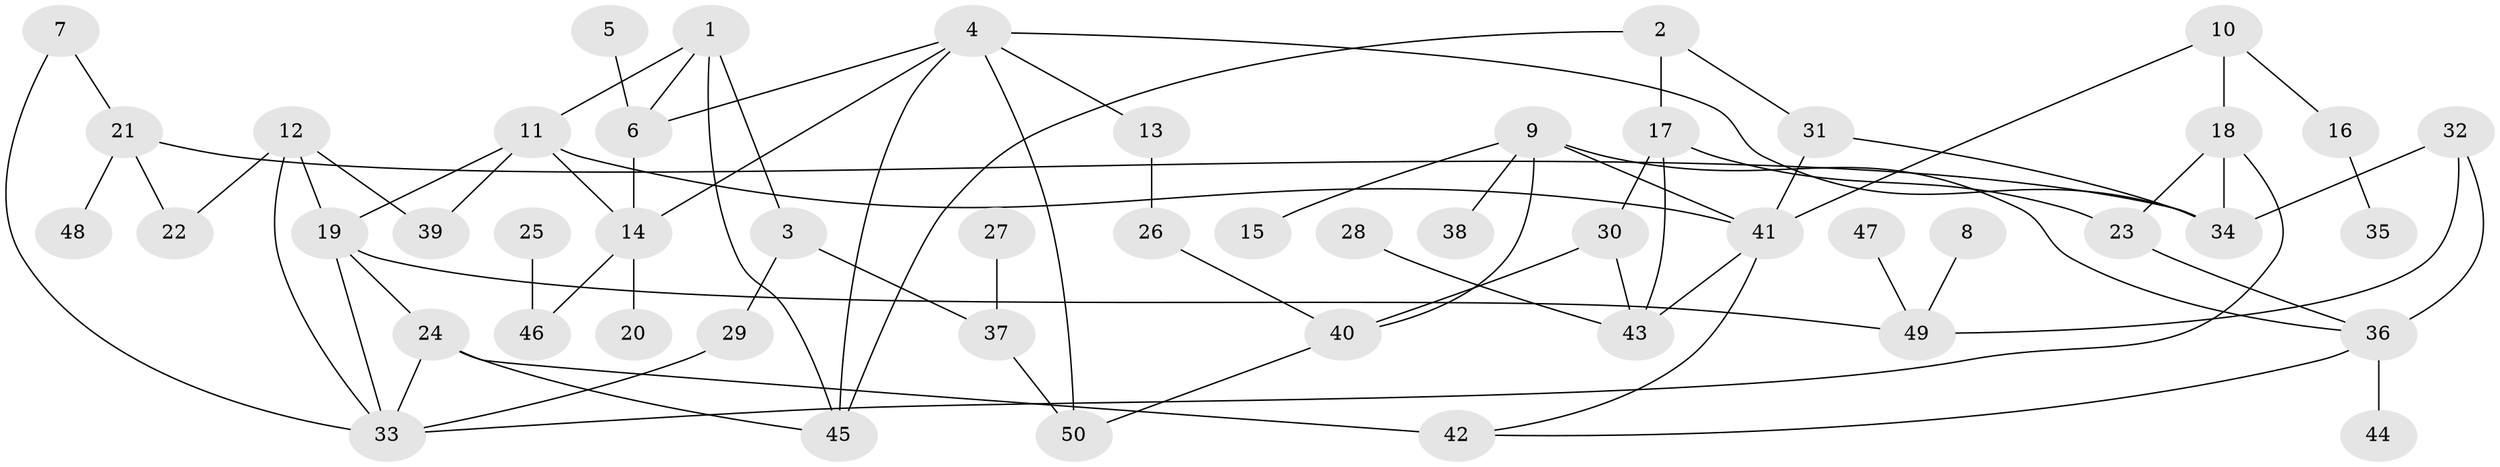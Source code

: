 // original degree distribution, {6: 0.07317073170731707, 5: 0.07317073170731707, 4: 0.10975609756097561, 3: 0.21951219512195122, 1: 0.3170731707317073, 2: 0.2073170731707317}
// Generated by graph-tools (version 1.1) at 2025/36/03/04/25 23:36:04]
// undirected, 50 vertices, 75 edges
graph export_dot {
  node [color=gray90,style=filled];
  1;
  2;
  3;
  4;
  5;
  6;
  7;
  8;
  9;
  10;
  11;
  12;
  13;
  14;
  15;
  16;
  17;
  18;
  19;
  20;
  21;
  22;
  23;
  24;
  25;
  26;
  27;
  28;
  29;
  30;
  31;
  32;
  33;
  34;
  35;
  36;
  37;
  38;
  39;
  40;
  41;
  42;
  43;
  44;
  45;
  46;
  47;
  48;
  49;
  50;
  1 -- 3 [weight=1.0];
  1 -- 6 [weight=1.0];
  1 -- 11 [weight=1.0];
  1 -- 45 [weight=1.0];
  2 -- 17 [weight=1.0];
  2 -- 31 [weight=1.0];
  2 -- 45 [weight=1.0];
  3 -- 29 [weight=1.0];
  3 -- 37 [weight=1.0];
  4 -- 6 [weight=1.0];
  4 -- 13 [weight=1.0];
  4 -- 14 [weight=1.0];
  4 -- 34 [weight=1.0];
  4 -- 45 [weight=1.0];
  4 -- 50 [weight=1.0];
  5 -- 6 [weight=1.0];
  6 -- 14 [weight=1.0];
  7 -- 21 [weight=1.0];
  7 -- 33 [weight=1.0];
  8 -- 49 [weight=1.0];
  9 -- 15 [weight=1.0];
  9 -- 36 [weight=1.0];
  9 -- 38 [weight=1.0];
  9 -- 40 [weight=1.0];
  9 -- 41 [weight=1.0];
  10 -- 16 [weight=1.0];
  10 -- 18 [weight=1.0];
  10 -- 41 [weight=1.0];
  11 -- 14 [weight=1.0];
  11 -- 19 [weight=1.0];
  11 -- 39 [weight=1.0];
  11 -- 41 [weight=1.0];
  12 -- 19 [weight=1.0];
  12 -- 22 [weight=1.0];
  12 -- 33 [weight=1.0];
  12 -- 39 [weight=1.0];
  13 -- 26 [weight=1.0];
  14 -- 20 [weight=1.0];
  14 -- 46 [weight=1.0];
  16 -- 35 [weight=1.0];
  17 -- 23 [weight=1.0];
  17 -- 30 [weight=1.0];
  17 -- 43 [weight=1.0];
  18 -- 23 [weight=1.0];
  18 -- 33 [weight=1.0];
  18 -- 34 [weight=1.0];
  19 -- 24 [weight=1.0];
  19 -- 33 [weight=1.0];
  19 -- 49 [weight=1.0];
  21 -- 22 [weight=1.0];
  21 -- 34 [weight=1.0];
  21 -- 48 [weight=1.0];
  23 -- 36 [weight=1.0];
  24 -- 33 [weight=1.0];
  24 -- 42 [weight=2.0];
  24 -- 45 [weight=1.0];
  25 -- 46 [weight=1.0];
  26 -- 40 [weight=1.0];
  27 -- 37 [weight=1.0];
  28 -- 43 [weight=1.0];
  29 -- 33 [weight=1.0];
  30 -- 40 [weight=1.0];
  30 -- 43 [weight=1.0];
  31 -- 34 [weight=1.0];
  31 -- 41 [weight=1.0];
  32 -- 34 [weight=1.0];
  32 -- 36 [weight=1.0];
  32 -- 49 [weight=1.0];
  36 -- 42 [weight=1.0];
  36 -- 44 [weight=1.0];
  37 -- 50 [weight=1.0];
  40 -- 50 [weight=1.0];
  41 -- 42 [weight=1.0];
  41 -- 43 [weight=1.0];
  47 -- 49 [weight=1.0];
}
